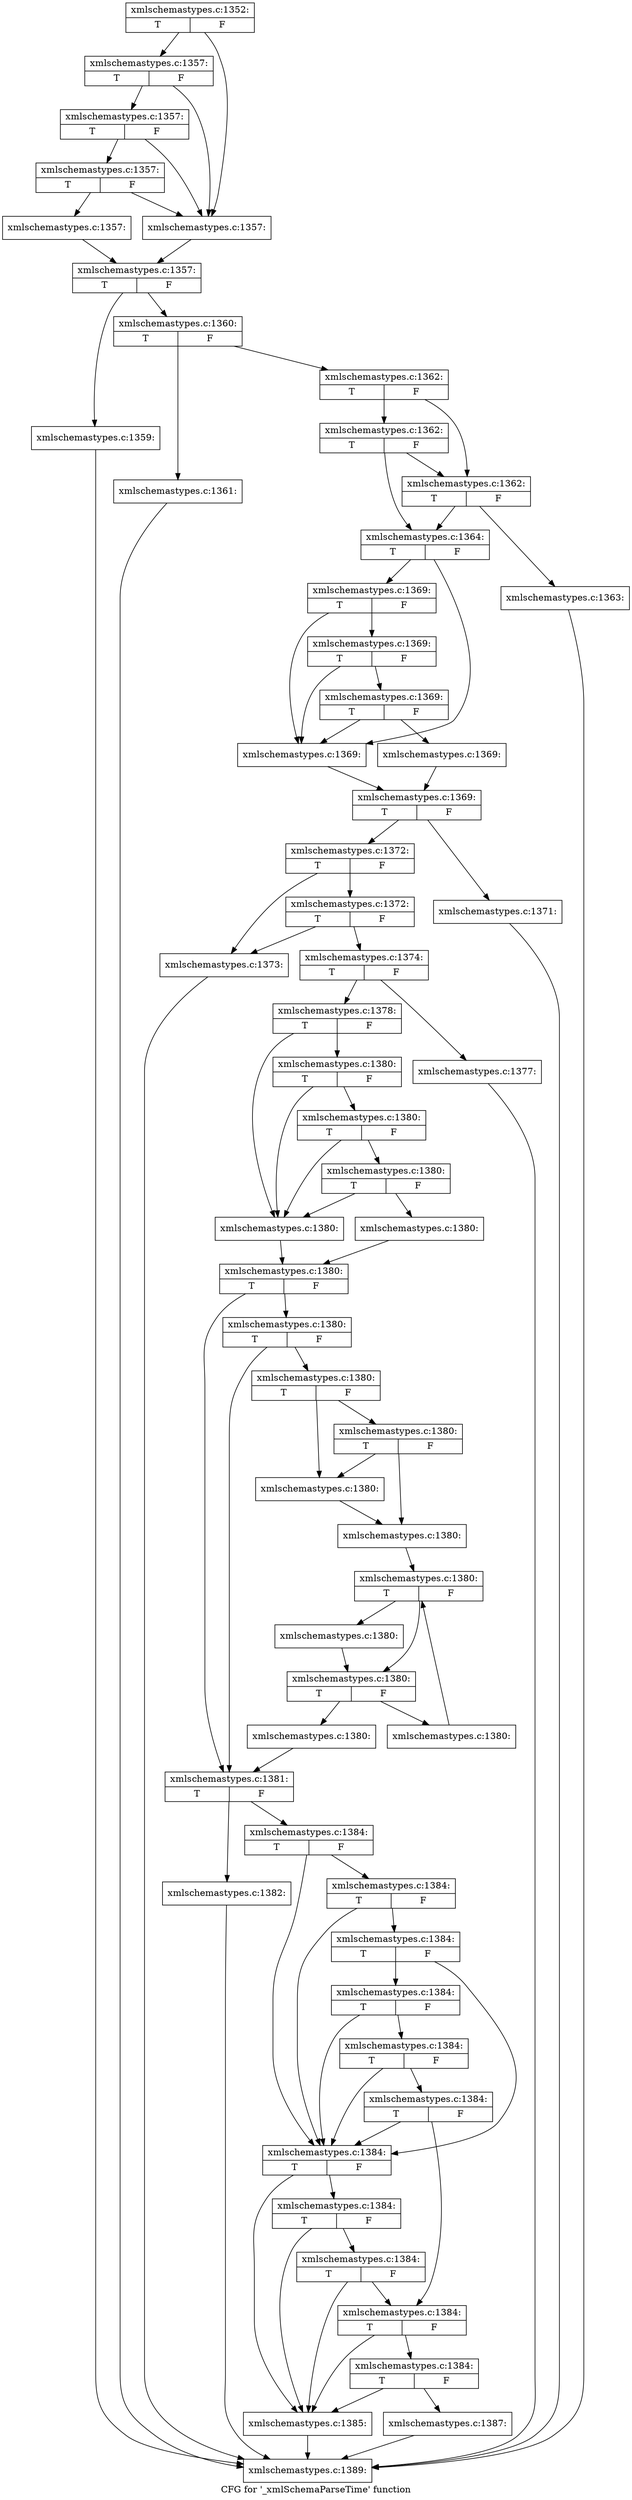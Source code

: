 digraph "CFG for '_xmlSchemaParseTime' function" {
	label="CFG for '_xmlSchemaParseTime' function";

	Node0x58ea7e0 [shape=record,label="{xmlschemastypes.c:1352:|{<s0>T|<s1>F}}"];
	Node0x58ea7e0 -> Node0x58efdb0;
	Node0x58ea7e0 -> Node0x58eff70;
	Node0x58eff70 [shape=record,label="{xmlschemastypes.c:1357:|{<s0>T|<s1>F}}"];
	Node0x58eff70 -> Node0x58efdb0;
	Node0x58eff70 -> Node0x58eff20;
	Node0x58eff20 [shape=record,label="{xmlschemastypes.c:1357:|{<s0>T|<s1>F}}"];
	Node0x58eff20 -> Node0x58efdb0;
	Node0x58eff20 -> Node0x58efea0;
	Node0x58efea0 [shape=record,label="{xmlschemastypes.c:1357:|{<s0>T|<s1>F}}"];
	Node0x58efea0 -> Node0x58efdb0;
	Node0x58efea0 -> Node0x58efe50;
	Node0x58efdb0 [shape=record,label="{xmlschemastypes.c:1357:}"];
	Node0x58efdb0 -> Node0x58efe00;
	Node0x58efe50 [shape=record,label="{xmlschemastypes.c:1357:}"];
	Node0x58efe50 -> Node0x58efe00;
	Node0x58efe00 [shape=record,label="{xmlschemastypes.c:1357:|{<s0>T|<s1>F}}"];
	Node0x58efe00 -> Node0x58f13f0;
	Node0x58efe00 -> Node0x58f1440;
	Node0x58f13f0 [shape=record,label="{xmlschemastypes.c:1359:}"];
	Node0x58f13f0 -> Node0x58eaa80;
	Node0x58f1440 [shape=record,label="{xmlschemastypes.c:1360:|{<s0>T|<s1>F}}"];
	Node0x58f1440 -> Node0x58f1900;
	Node0x58f1440 -> Node0x58f1950;
	Node0x58f1900 [shape=record,label="{xmlschemastypes.c:1361:}"];
	Node0x58f1900 -> Node0x58eaa80;
	Node0x58f1950 [shape=record,label="{xmlschemastypes.c:1362:|{<s0>T|<s1>F}}"];
	Node0x58f1950 -> Node0x58f1fc0;
	Node0x58f1950 -> Node0x58f1f40;
	Node0x58f1fc0 [shape=record,label="{xmlschemastypes.c:1362:|{<s0>T|<s1>F}}"];
	Node0x58f1fc0 -> Node0x58f1ef0;
	Node0x58f1fc0 -> Node0x58f1f40;
	Node0x58f1f40 [shape=record,label="{xmlschemastypes.c:1362:|{<s0>T|<s1>F}}"];
	Node0x58f1f40 -> Node0x58f1ea0;
	Node0x58f1f40 -> Node0x58f1ef0;
	Node0x58f1ea0 [shape=record,label="{xmlschemastypes.c:1363:}"];
	Node0x58f1ea0 -> Node0x58eaa80;
	Node0x58f1ef0 [shape=record,label="{xmlschemastypes.c:1364:|{<s0>T|<s1>F}}"];
	Node0x58f1ef0 -> Node0x5788b90;
	Node0x58f1ef0 -> Node0x5788d50;
	Node0x5788d50 [shape=record,label="{xmlschemastypes.c:1369:|{<s0>T|<s1>F}}"];
	Node0x5788d50 -> Node0x5788b90;
	Node0x5788d50 -> Node0x5788d00;
	Node0x5788d00 [shape=record,label="{xmlschemastypes.c:1369:|{<s0>T|<s1>F}}"];
	Node0x5788d00 -> Node0x5788b90;
	Node0x5788d00 -> Node0x5788c80;
	Node0x5788c80 [shape=record,label="{xmlschemastypes.c:1369:|{<s0>T|<s1>F}}"];
	Node0x5788c80 -> Node0x5788b90;
	Node0x5788c80 -> Node0x5788c30;
	Node0x5788b90 [shape=record,label="{xmlschemastypes.c:1369:}"];
	Node0x5788b90 -> Node0x5788be0;
	Node0x5788c30 [shape=record,label="{xmlschemastypes.c:1369:}"];
	Node0x5788c30 -> Node0x5788be0;
	Node0x5788be0 [shape=record,label="{xmlschemastypes.c:1369:|{<s0>T|<s1>F}}"];
	Node0x5788be0 -> Node0x58f5cc0;
	Node0x5788be0 -> Node0x58f5d10;
	Node0x58f5cc0 [shape=record,label="{xmlschemastypes.c:1371:}"];
	Node0x58f5cc0 -> Node0x58eaa80;
	Node0x58f5d10 [shape=record,label="{xmlschemastypes.c:1372:|{<s0>T|<s1>F}}"];
	Node0x58f5d10 -> Node0x58f6270;
	Node0x58f5d10 -> Node0x58f61d0;
	Node0x58f6270 [shape=record,label="{xmlschemastypes.c:1372:|{<s0>T|<s1>F}}"];
	Node0x58f6270 -> Node0x58f6220;
	Node0x58f6270 -> Node0x58f61d0;
	Node0x58f61d0 [shape=record,label="{xmlschemastypes.c:1373:}"];
	Node0x58f61d0 -> Node0x58eaa80;
	Node0x58f6220 [shape=record,label="{xmlschemastypes.c:1374:|{<s0>T|<s1>F}}"];
	Node0x58f6220 -> Node0x58f6d80;
	Node0x58f6220 -> Node0x58f6dd0;
	Node0x58f6d80 [shape=record,label="{xmlschemastypes.c:1377:}"];
	Node0x58f6d80 -> Node0x58eaa80;
	Node0x58f6dd0 [shape=record,label="{xmlschemastypes.c:1378:|{<s0>T|<s1>F}}"];
	Node0x58f6dd0 -> Node0x58f74c0;
	Node0x58f6dd0 -> Node0x58f7680;
	Node0x58f7680 [shape=record,label="{xmlschemastypes.c:1380:|{<s0>T|<s1>F}}"];
	Node0x58f7680 -> Node0x58f74c0;
	Node0x58f7680 -> Node0x58f7630;
	Node0x58f7630 [shape=record,label="{xmlschemastypes.c:1380:|{<s0>T|<s1>F}}"];
	Node0x58f7630 -> Node0x58f74c0;
	Node0x58f7630 -> Node0x58f75b0;
	Node0x58f75b0 [shape=record,label="{xmlschemastypes.c:1380:|{<s0>T|<s1>F}}"];
	Node0x58f75b0 -> Node0x58f74c0;
	Node0x58f75b0 -> Node0x58f7560;
	Node0x58f74c0 [shape=record,label="{xmlschemastypes.c:1380:}"];
	Node0x58f74c0 -> Node0x58f7510;
	Node0x58f7560 [shape=record,label="{xmlschemastypes.c:1380:}"];
	Node0x58f7560 -> Node0x58f7510;
	Node0x58f7510 [shape=record,label="{xmlschemastypes.c:1380:|{<s0>T|<s1>F}}"];
	Node0x58f7510 -> Node0x58f8c50;
	Node0x58f7510 -> Node0x58f8ca0;
	Node0x58f8ca0 [shape=record,label="{xmlschemastypes.c:1380:|{<s0>T|<s1>F}}"];
	Node0x58f8ca0 -> Node0x58f8c00;
	Node0x58f8ca0 -> Node0x58f8c50;
	Node0x58f8c00 [shape=record,label="{xmlschemastypes.c:1380:|{<s0>T|<s1>F}}"];
	Node0x58f8c00 -> Node0x58f9620;
	Node0x58f8c00 -> Node0x58f96c0;
	Node0x58f96c0 [shape=record,label="{xmlschemastypes.c:1380:|{<s0>T|<s1>F}}"];
	Node0x58f96c0 -> Node0x58f9620;
	Node0x58f96c0 -> Node0x58f9670;
	Node0x58f9620 [shape=record,label="{xmlschemastypes.c:1380:}"];
	Node0x58f9620 -> Node0x58f9670;
	Node0x58f9670 [shape=record,label="{xmlschemastypes.c:1380:}"];
	Node0x58f9670 -> Node0x58f9c80;
	Node0x58f9c80 [shape=record,label="{xmlschemastypes.c:1380:|{<s0>T|<s1>F}}"];
	Node0x58f9c80 -> Node0x58f9f10;
	Node0x58f9c80 -> Node0x58f9ec0;
	Node0x58f9f10 [shape=record,label="{xmlschemastypes.c:1380:}"];
	Node0x58f9f10 -> Node0x58f9ec0;
	Node0x58f9ec0 [shape=record,label="{xmlschemastypes.c:1380:|{<s0>T|<s1>F}}"];
	Node0x58f9ec0 -> Node0x58fa3a0;
	Node0x58f9ec0 -> Node0x58f9e70;
	Node0x58fa3a0 [shape=record,label="{xmlschemastypes.c:1380:}"];
	Node0x58fa3a0 -> Node0x58f9c80;
	Node0x58f9e70 [shape=record,label="{xmlschemastypes.c:1380:}"];
	Node0x58f9e70 -> Node0x58f8c50;
	Node0x58f8c50 [shape=record,label="{xmlschemastypes.c:1381:|{<s0>T|<s1>F}}"];
	Node0x58f8c50 -> Node0x58fae50;
	Node0x58f8c50 -> Node0x58faea0;
	Node0x58fae50 [shape=record,label="{xmlschemastypes.c:1382:}"];
	Node0x58fae50 -> Node0x58eaa80;
	Node0x58faea0 [shape=record,label="{xmlschemastypes.c:1384:|{<s0>T|<s1>F}}"];
	Node0x58faea0 -> Node0x58fb570;
	Node0x58faea0 -> Node0x58fb480;
	Node0x58fb570 [shape=record,label="{xmlschemastypes.c:1384:|{<s0>T|<s1>F}}"];
	Node0x58fb570 -> Node0x58fb520;
	Node0x58fb570 -> Node0x58fb480;
	Node0x58fb520 [shape=record,label="{xmlschemastypes.c:1384:|{<s0>T|<s1>F}}"];
	Node0x58fb520 -> Node0x58fbdc0;
	Node0x58fb520 -> Node0x58fb480;
	Node0x58fbdc0 [shape=record,label="{xmlschemastypes.c:1384:|{<s0>T|<s1>F}}"];
	Node0x58fbdc0 -> Node0x58fb4d0;
	Node0x58fbdc0 -> Node0x58fb480;
	Node0x58fb4d0 [shape=record,label="{xmlschemastypes.c:1384:|{<s0>T|<s1>F}}"];
	Node0x58fb4d0 -> Node0x58fc5b0;
	Node0x58fb4d0 -> Node0x58fb480;
	Node0x58fc5b0 [shape=record,label="{xmlschemastypes.c:1384:|{<s0>T|<s1>F}}"];
	Node0x58fc5b0 -> Node0x58fb400;
	Node0x58fc5b0 -> Node0x58fb480;
	Node0x58fb480 [shape=record,label="{xmlschemastypes.c:1384:|{<s0>T|<s1>F}}"];
	Node0x58fb480 -> Node0x58fcb30;
	Node0x58fb480 -> Node0x58fb360;
	Node0x58fcb30 [shape=record,label="{xmlschemastypes.c:1384:|{<s0>T|<s1>F}}"];
	Node0x58fcb30 -> Node0x58fcae0;
	Node0x58fcb30 -> Node0x58fb360;
	Node0x58fcae0 [shape=record,label="{xmlschemastypes.c:1384:|{<s0>T|<s1>F}}"];
	Node0x58fcae0 -> Node0x58fb400;
	Node0x58fcae0 -> Node0x58fb360;
	Node0x58fb400 [shape=record,label="{xmlschemastypes.c:1384:|{<s0>T|<s1>F}}"];
	Node0x58fb400 -> Node0x58fd590;
	Node0x58fb400 -> Node0x58fb360;
	Node0x58fd590 [shape=record,label="{xmlschemastypes.c:1384:|{<s0>T|<s1>F}}"];
	Node0x58fd590 -> Node0x58fb3b0;
	Node0x58fd590 -> Node0x58fb360;
	Node0x58fb360 [shape=record,label="{xmlschemastypes.c:1385:}"];
	Node0x58fb360 -> Node0x58eaa80;
	Node0x58fb3b0 [shape=record,label="{xmlschemastypes.c:1387:}"];
	Node0x58fb3b0 -> Node0x58eaa80;
	Node0x58eaa80 [shape=record,label="{xmlschemastypes.c:1389:}"];
}
